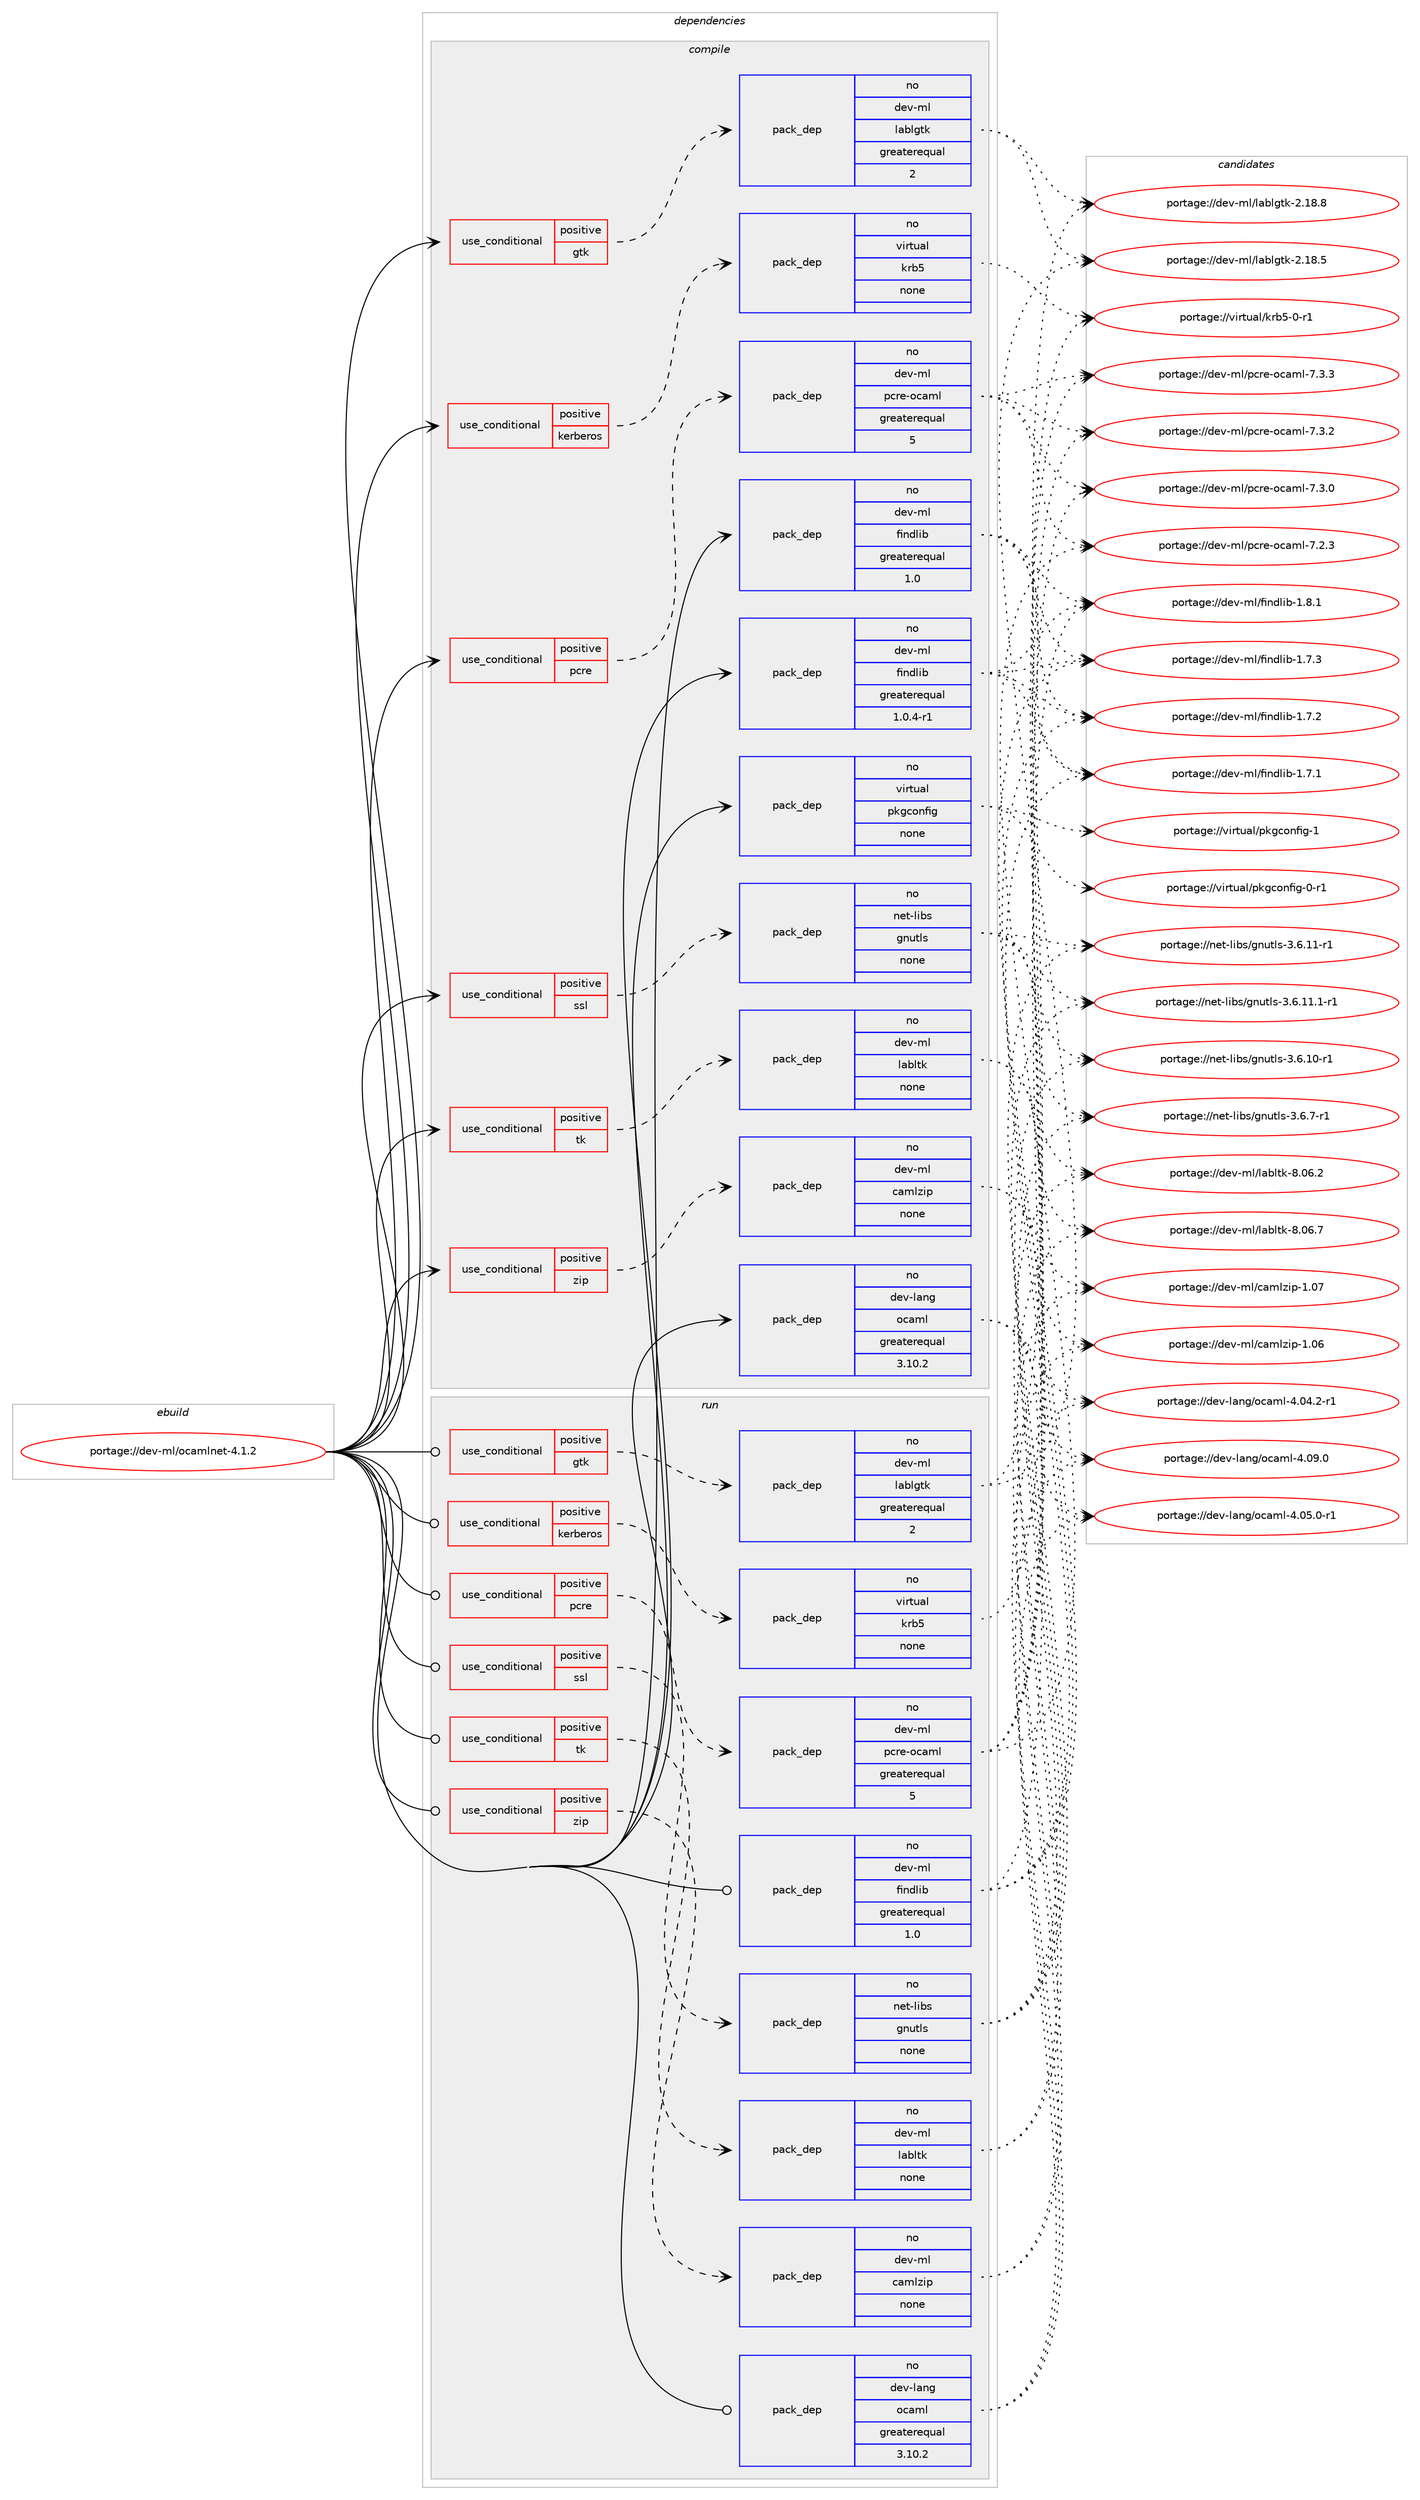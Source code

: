 digraph prolog {

# *************
# Graph options
# *************

newrank=true;
concentrate=true;
compound=true;
graph [rankdir=LR,fontname=Helvetica,fontsize=10,ranksep=1.5];#, ranksep=2.5, nodesep=0.2];
edge  [arrowhead=vee];
node  [fontname=Helvetica,fontsize=10];

# **********
# The ebuild
# **********

subgraph cluster_leftcol {
color=gray;
rank=same;
label=<<i>ebuild</i>>;
id [label="portage://dev-ml/ocamlnet-4.1.2", color=red, width=4, href="../dev-ml/ocamlnet-4.1.2.svg"];
}

# ****************
# The dependencies
# ****************

subgraph cluster_midcol {
color=gray;
label=<<i>dependencies</i>>;
subgraph cluster_compile {
fillcolor="#eeeeee";
style=filled;
label=<<i>compile</i>>;
subgraph cond122830 {
dependency502312 [label=<<TABLE BORDER="0" CELLBORDER="1" CELLSPACING="0" CELLPADDING="4"><TR><TD ROWSPAN="3" CELLPADDING="10">use_conditional</TD></TR><TR><TD>positive</TD></TR><TR><TD>gtk</TD></TR></TABLE>>, shape=none, color=red];
subgraph pack374372 {
dependency502313 [label=<<TABLE BORDER="0" CELLBORDER="1" CELLSPACING="0" CELLPADDING="4" WIDTH="220"><TR><TD ROWSPAN="6" CELLPADDING="30">pack_dep</TD></TR><TR><TD WIDTH="110">no</TD></TR><TR><TD>dev-ml</TD></TR><TR><TD>lablgtk</TD></TR><TR><TD>greaterequal</TD></TR><TR><TD>2</TD></TR></TABLE>>, shape=none, color=blue];
}
dependency502312:e -> dependency502313:w [weight=20,style="dashed",arrowhead="vee"];
}
id:e -> dependency502312:w [weight=20,style="solid",arrowhead="vee"];
subgraph cond122831 {
dependency502314 [label=<<TABLE BORDER="0" CELLBORDER="1" CELLSPACING="0" CELLPADDING="4"><TR><TD ROWSPAN="3" CELLPADDING="10">use_conditional</TD></TR><TR><TD>positive</TD></TR><TR><TD>kerberos</TD></TR></TABLE>>, shape=none, color=red];
subgraph pack374373 {
dependency502315 [label=<<TABLE BORDER="0" CELLBORDER="1" CELLSPACING="0" CELLPADDING="4" WIDTH="220"><TR><TD ROWSPAN="6" CELLPADDING="30">pack_dep</TD></TR><TR><TD WIDTH="110">no</TD></TR><TR><TD>virtual</TD></TR><TR><TD>krb5</TD></TR><TR><TD>none</TD></TR><TR><TD></TD></TR></TABLE>>, shape=none, color=blue];
}
dependency502314:e -> dependency502315:w [weight=20,style="dashed",arrowhead="vee"];
}
id:e -> dependency502314:w [weight=20,style="solid",arrowhead="vee"];
subgraph cond122832 {
dependency502316 [label=<<TABLE BORDER="0" CELLBORDER="1" CELLSPACING="0" CELLPADDING="4"><TR><TD ROWSPAN="3" CELLPADDING="10">use_conditional</TD></TR><TR><TD>positive</TD></TR><TR><TD>pcre</TD></TR></TABLE>>, shape=none, color=red];
subgraph pack374374 {
dependency502317 [label=<<TABLE BORDER="0" CELLBORDER="1" CELLSPACING="0" CELLPADDING="4" WIDTH="220"><TR><TD ROWSPAN="6" CELLPADDING="30">pack_dep</TD></TR><TR><TD WIDTH="110">no</TD></TR><TR><TD>dev-ml</TD></TR><TR><TD>pcre-ocaml</TD></TR><TR><TD>greaterequal</TD></TR><TR><TD>5</TD></TR></TABLE>>, shape=none, color=blue];
}
dependency502316:e -> dependency502317:w [weight=20,style="dashed",arrowhead="vee"];
}
id:e -> dependency502316:w [weight=20,style="solid",arrowhead="vee"];
subgraph cond122833 {
dependency502318 [label=<<TABLE BORDER="0" CELLBORDER="1" CELLSPACING="0" CELLPADDING="4"><TR><TD ROWSPAN="3" CELLPADDING="10">use_conditional</TD></TR><TR><TD>positive</TD></TR><TR><TD>ssl</TD></TR></TABLE>>, shape=none, color=red];
subgraph pack374375 {
dependency502319 [label=<<TABLE BORDER="0" CELLBORDER="1" CELLSPACING="0" CELLPADDING="4" WIDTH="220"><TR><TD ROWSPAN="6" CELLPADDING="30">pack_dep</TD></TR><TR><TD WIDTH="110">no</TD></TR><TR><TD>net-libs</TD></TR><TR><TD>gnutls</TD></TR><TR><TD>none</TD></TR><TR><TD></TD></TR></TABLE>>, shape=none, color=blue];
}
dependency502318:e -> dependency502319:w [weight=20,style="dashed",arrowhead="vee"];
}
id:e -> dependency502318:w [weight=20,style="solid",arrowhead="vee"];
subgraph cond122834 {
dependency502320 [label=<<TABLE BORDER="0" CELLBORDER="1" CELLSPACING="0" CELLPADDING="4"><TR><TD ROWSPAN="3" CELLPADDING="10">use_conditional</TD></TR><TR><TD>positive</TD></TR><TR><TD>tk</TD></TR></TABLE>>, shape=none, color=red];
subgraph pack374376 {
dependency502321 [label=<<TABLE BORDER="0" CELLBORDER="1" CELLSPACING="0" CELLPADDING="4" WIDTH="220"><TR><TD ROWSPAN="6" CELLPADDING="30">pack_dep</TD></TR><TR><TD WIDTH="110">no</TD></TR><TR><TD>dev-ml</TD></TR><TR><TD>labltk</TD></TR><TR><TD>none</TD></TR><TR><TD></TD></TR></TABLE>>, shape=none, color=blue];
}
dependency502320:e -> dependency502321:w [weight=20,style="dashed",arrowhead="vee"];
}
id:e -> dependency502320:w [weight=20,style="solid",arrowhead="vee"];
subgraph cond122835 {
dependency502322 [label=<<TABLE BORDER="0" CELLBORDER="1" CELLSPACING="0" CELLPADDING="4"><TR><TD ROWSPAN="3" CELLPADDING="10">use_conditional</TD></TR><TR><TD>positive</TD></TR><TR><TD>zip</TD></TR></TABLE>>, shape=none, color=red];
subgraph pack374377 {
dependency502323 [label=<<TABLE BORDER="0" CELLBORDER="1" CELLSPACING="0" CELLPADDING="4" WIDTH="220"><TR><TD ROWSPAN="6" CELLPADDING="30">pack_dep</TD></TR><TR><TD WIDTH="110">no</TD></TR><TR><TD>dev-ml</TD></TR><TR><TD>camlzip</TD></TR><TR><TD>none</TD></TR><TR><TD></TD></TR></TABLE>>, shape=none, color=blue];
}
dependency502322:e -> dependency502323:w [weight=20,style="dashed",arrowhead="vee"];
}
id:e -> dependency502322:w [weight=20,style="solid",arrowhead="vee"];
subgraph pack374378 {
dependency502324 [label=<<TABLE BORDER="0" CELLBORDER="1" CELLSPACING="0" CELLPADDING="4" WIDTH="220"><TR><TD ROWSPAN="6" CELLPADDING="30">pack_dep</TD></TR><TR><TD WIDTH="110">no</TD></TR><TR><TD>dev-lang</TD></TR><TR><TD>ocaml</TD></TR><TR><TD>greaterequal</TD></TR><TR><TD>3.10.2</TD></TR></TABLE>>, shape=none, color=blue];
}
id:e -> dependency502324:w [weight=20,style="solid",arrowhead="vee"];
subgraph pack374379 {
dependency502325 [label=<<TABLE BORDER="0" CELLBORDER="1" CELLSPACING="0" CELLPADDING="4" WIDTH="220"><TR><TD ROWSPAN="6" CELLPADDING="30">pack_dep</TD></TR><TR><TD WIDTH="110">no</TD></TR><TR><TD>dev-ml</TD></TR><TR><TD>findlib</TD></TR><TR><TD>greaterequal</TD></TR><TR><TD>1.0</TD></TR></TABLE>>, shape=none, color=blue];
}
id:e -> dependency502325:w [weight=20,style="solid",arrowhead="vee"];
subgraph pack374380 {
dependency502326 [label=<<TABLE BORDER="0" CELLBORDER="1" CELLSPACING="0" CELLPADDING="4" WIDTH="220"><TR><TD ROWSPAN="6" CELLPADDING="30">pack_dep</TD></TR><TR><TD WIDTH="110">no</TD></TR><TR><TD>dev-ml</TD></TR><TR><TD>findlib</TD></TR><TR><TD>greaterequal</TD></TR><TR><TD>1.0.4-r1</TD></TR></TABLE>>, shape=none, color=blue];
}
id:e -> dependency502326:w [weight=20,style="solid",arrowhead="vee"];
subgraph pack374381 {
dependency502327 [label=<<TABLE BORDER="0" CELLBORDER="1" CELLSPACING="0" CELLPADDING="4" WIDTH="220"><TR><TD ROWSPAN="6" CELLPADDING="30">pack_dep</TD></TR><TR><TD WIDTH="110">no</TD></TR><TR><TD>virtual</TD></TR><TR><TD>pkgconfig</TD></TR><TR><TD>none</TD></TR><TR><TD></TD></TR></TABLE>>, shape=none, color=blue];
}
id:e -> dependency502327:w [weight=20,style="solid",arrowhead="vee"];
}
subgraph cluster_compileandrun {
fillcolor="#eeeeee";
style=filled;
label=<<i>compile and run</i>>;
}
subgraph cluster_run {
fillcolor="#eeeeee";
style=filled;
label=<<i>run</i>>;
subgraph cond122836 {
dependency502328 [label=<<TABLE BORDER="0" CELLBORDER="1" CELLSPACING="0" CELLPADDING="4"><TR><TD ROWSPAN="3" CELLPADDING="10">use_conditional</TD></TR><TR><TD>positive</TD></TR><TR><TD>gtk</TD></TR></TABLE>>, shape=none, color=red];
subgraph pack374382 {
dependency502329 [label=<<TABLE BORDER="0" CELLBORDER="1" CELLSPACING="0" CELLPADDING="4" WIDTH="220"><TR><TD ROWSPAN="6" CELLPADDING="30">pack_dep</TD></TR><TR><TD WIDTH="110">no</TD></TR><TR><TD>dev-ml</TD></TR><TR><TD>lablgtk</TD></TR><TR><TD>greaterequal</TD></TR><TR><TD>2</TD></TR></TABLE>>, shape=none, color=blue];
}
dependency502328:e -> dependency502329:w [weight=20,style="dashed",arrowhead="vee"];
}
id:e -> dependency502328:w [weight=20,style="solid",arrowhead="odot"];
subgraph cond122837 {
dependency502330 [label=<<TABLE BORDER="0" CELLBORDER="1" CELLSPACING="0" CELLPADDING="4"><TR><TD ROWSPAN="3" CELLPADDING="10">use_conditional</TD></TR><TR><TD>positive</TD></TR><TR><TD>kerberos</TD></TR></TABLE>>, shape=none, color=red];
subgraph pack374383 {
dependency502331 [label=<<TABLE BORDER="0" CELLBORDER="1" CELLSPACING="0" CELLPADDING="4" WIDTH="220"><TR><TD ROWSPAN="6" CELLPADDING="30">pack_dep</TD></TR><TR><TD WIDTH="110">no</TD></TR><TR><TD>virtual</TD></TR><TR><TD>krb5</TD></TR><TR><TD>none</TD></TR><TR><TD></TD></TR></TABLE>>, shape=none, color=blue];
}
dependency502330:e -> dependency502331:w [weight=20,style="dashed",arrowhead="vee"];
}
id:e -> dependency502330:w [weight=20,style="solid",arrowhead="odot"];
subgraph cond122838 {
dependency502332 [label=<<TABLE BORDER="0" CELLBORDER="1" CELLSPACING="0" CELLPADDING="4"><TR><TD ROWSPAN="3" CELLPADDING="10">use_conditional</TD></TR><TR><TD>positive</TD></TR><TR><TD>pcre</TD></TR></TABLE>>, shape=none, color=red];
subgraph pack374384 {
dependency502333 [label=<<TABLE BORDER="0" CELLBORDER="1" CELLSPACING="0" CELLPADDING="4" WIDTH="220"><TR><TD ROWSPAN="6" CELLPADDING="30">pack_dep</TD></TR><TR><TD WIDTH="110">no</TD></TR><TR><TD>dev-ml</TD></TR><TR><TD>pcre-ocaml</TD></TR><TR><TD>greaterequal</TD></TR><TR><TD>5</TD></TR></TABLE>>, shape=none, color=blue];
}
dependency502332:e -> dependency502333:w [weight=20,style="dashed",arrowhead="vee"];
}
id:e -> dependency502332:w [weight=20,style="solid",arrowhead="odot"];
subgraph cond122839 {
dependency502334 [label=<<TABLE BORDER="0" CELLBORDER="1" CELLSPACING="0" CELLPADDING="4"><TR><TD ROWSPAN="3" CELLPADDING="10">use_conditional</TD></TR><TR><TD>positive</TD></TR><TR><TD>ssl</TD></TR></TABLE>>, shape=none, color=red];
subgraph pack374385 {
dependency502335 [label=<<TABLE BORDER="0" CELLBORDER="1" CELLSPACING="0" CELLPADDING="4" WIDTH="220"><TR><TD ROWSPAN="6" CELLPADDING="30">pack_dep</TD></TR><TR><TD WIDTH="110">no</TD></TR><TR><TD>net-libs</TD></TR><TR><TD>gnutls</TD></TR><TR><TD>none</TD></TR><TR><TD></TD></TR></TABLE>>, shape=none, color=blue];
}
dependency502334:e -> dependency502335:w [weight=20,style="dashed",arrowhead="vee"];
}
id:e -> dependency502334:w [weight=20,style="solid",arrowhead="odot"];
subgraph cond122840 {
dependency502336 [label=<<TABLE BORDER="0" CELLBORDER="1" CELLSPACING="0" CELLPADDING="4"><TR><TD ROWSPAN="3" CELLPADDING="10">use_conditional</TD></TR><TR><TD>positive</TD></TR><TR><TD>tk</TD></TR></TABLE>>, shape=none, color=red];
subgraph pack374386 {
dependency502337 [label=<<TABLE BORDER="0" CELLBORDER="1" CELLSPACING="0" CELLPADDING="4" WIDTH="220"><TR><TD ROWSPAN="6" CELLPADDING="30">pack_dep</TD></TR><TR><TD WIDTH="110">no</TD></TR><TR><TD>dev-ml</TD></TR><TR><TD>labltk</TD></TR><TR><TD>none</TD></TR><TR><TD></TD></TR></TABLE>>, shape=none, color=blue];
}
dependency502336:e -> dependency502337:w [weight=20,style="dashed",arrowhead="vee"];
}
id:e -> dependency502336:w [weight=20,style="solid",arrowhead="odot"];
subgraph cond122841 {
dependency502338 [label=<<TABLE BORDER="0" CELLBORDER="1" CELLSPACING="0" CELLPADDING="4"><TR><TD ROWSPAN="3" CELLPADDING="10">use_conditional</TD></TR><TR><TD>positive</TD></TR><TR><TD>zip</TD></TR></TABLE>>, shape=none, color=red];
subgraph pack374387 {
dependency502339 [label=<<TABLE BORDER="0" CELLBORDER="1" CELLSPACING="0" CELLPADDING="4" WIDTH="220"><TR><TD ROWSPAN="6" CELLPADDING="30">pack_dep</TD></TR><TR><TD WIDTH="110">no</TD></TR><TR><TD>dev-ml</TD></TR><TR><TD>camlzip</TD></TR><TR><TD>none</TD></TR><TR><TD></TD></TR></TABLE>>, shape=none, color=blue];
}
dependency502338:e -> dependency502339:w [weight=20,style="dashed",arrowhead="vee"];
}
id:e -> dependency502338:w [weight=20,style="solid",arrowhead="odot"];
subgraph pack374388 {
dependency502340 [label=<<TABLE BORDER="0" CELLBORDER="1" CELLSPACING="0" CELLPADDING="4" WIDTH="220"><TR><TD ROWSPAN="6" CELLPADDING="30">pack_dep</TD></TR><TR><TD WIDTH="110">no</TD></TR><TR><TD>dev-lang</TD></TR><TR><TD>ocaml</TD></TR><TR><TD>greaterequal</TD></TR><TR><TD>3.10.2</TD></TR></TABLE>>, shape=none, color=blue];
}
id:e -> dependency502340:w [weight=20,style="solid",arrowhead="odot"];
subgraph pack374389 {
dependency502341 [label=<<TABLE BORDER="0" CELLBORDER="1" CELLSPACING="0" CELLPADDING="4" WIDTH="220"><TR><TD ROWSPAN="6" CELLPADDING="30">pack_dep</TD></TR><TR><TD WIDTH="110">no</TD></TR><TR><TD>dev-ml</TD></TR><TR><TD>findlib</TD></TR><TR><TD>greaterequal</TD></TR><TR><TD>1.0</TD></TR></TABLE>>, shape=none, color=blue];
}
id:e -> dependency502341:w [weight=20,style="solid",arrowhead="odot"];
}
}

# **************
# The candidates
# **************

subgraph cluster_choices {
rank=same;
color=gray;
label=<<i>candidates</i>>;

subgraph choice374372 {
color=black;
nodesep=1;
choice1001011184510910847108979810810311610745504649564656 [label="portage://dev-ml/lablgtk-2.18.8", color=red, width=4,href="../dev-ml/lablgtk-2.18.8.svg"];
choice1001011184510910847108979810810311610745504649564653 [label="portage://dev-ml/lablgtk-2.18.5", color=red, width=4,href="../dev-ml/lablgtk-2.18.5.svg"];
dependency502313:e -> choice1001011184510910847108979810810311610745504649564656:w [style=dotted,weight="100"];
dependency502313:e -> choice1001011184510910847108979810810311610745504649564653:w [style=dotted,weight="100"];
}
subgraph choice374373 {
color=black;
nodesep=1;
choice1181051141161179710847107114985345484511449 [label="portage://virtual/krb5-0-r1", color=red, width=4,href="../virtual/krb5-0-r1.svg"];
dependency502315:e -> choice1181051141161179710847107114985345484511449:w [style=dotted,weight="100"];
}
subgraph choice374374 {
color=black;
nodesep=1;
choice100101118451091084711299114101451119997109108455546514651 [label="portage://dev-ml/pcre-ocaml-7.3.3", color=red, width=4,href="../dev-ml/pcre-ocaml-7.3.3.svg"];
choice100101118451091084711299114101451119997109108455546514650 [label="portage://dev-ml/pcre-ocaml-7.3.2", color=red, width=4,href="../dev-ml/pcre-ocaml-7.3.2.svg"];
choice100101118451091084711299114101451119997109108455546514648 [label="portage://dev-ml/pcre-ocaml-7.3.0", color=red, width=4,href="../dev-ml/pcre-ocaml-7.3.0.svg"];
choice100101118451091084711299114101451119997109108455546504651 [label="portage://dev-ml/pcre-ocaml-7.2.3", color=red, width=4,href="../dev-ml/pcre-ocaml-7.2.3.svg"];
dependency502317:e -> choice100101118451091084711299114101451119997109108455546514651:w [style=dotted,weight="100"];
dependency502317:e -> choice100101118451091084711299114101451119997109108455546514650:w [style=dotted,weight="100"];
dependency502317:e -> choice100101118451091084711299114101451119997109108455546514648:w [style=dotted,weight="100"];
dependency502317:e -> choice100101118451091084711299114101451119997109108455546504651:w [style=dotted,weight="100"];
}
subgraph choice374375 {
color=black;
nodesep=1;
choice1101011164510810598115471031101171161081154551465446554511449 [label="portage://net-libs/gnutls-3.6.7-r1", color=red, width=4,href="../net-libs/gnutls-3.6.7-r1.svg"];
choice1101011164510810598115471031101171161081154551465446494946494511449 [label="portage://net-libs/gnutls-3.6.11.1-r1", color=red, width=4,href="../net-libs/gnutls-3.6.11.1-r1.svg"];
choice110101116451081059811547103110117116108115455146544649494511449 [label="portage://net-libs/gnutls-3.6.11-r1", color=red, width=4,href="../net-libs/gnutls-3.6.11-r1.svg"];
choice110101116451081059811547103110117116108115455146544649484511449 [label="portage://net-libs/gnutls-3.6.10-r1", color=red, width=4,href="../net-libs/gnutls-3.6.10-r1.svg"];
dependency502319:e -> choice1101011164510810598115471031101171161081154551465446554511449:w [style=dotted,weight="100"];
dependency502319:e -> choice1101011164510810598115471031101171161081154551465446494946494511449:w [style=dotted,weight="100"];
dependency502319:e -> choice110101116451081059811547103110117116108115455146544649494511449:w [style=dotted,weight="100"];
dependency502319:e -> choice110101116451081059811547103110117116108115455146544649484511449:w [style=dotted,weight="100"];
}
subgraph choice374376 {
color=black;
nodesep=1;
choice1001011184510910847108979810811610745564648544655 [label="portage://dev-ml/labltk-8.06.7", color=red, width=4,href="../dev-ml/labltk-8.06.7.svg"];
choice1001011184510910847108979810811610745564648544650 [label="portage://dev-ml/labltk-8.06.2", color=red, width=4,href="../dev-ml/labltk-8.06.2.svg"];
dependency502321:e -> choice1001011184510910847108979810811610745564648544655:w [style=dotted,weight="100"];
dependency502321:e -> choice1001011184510910847108979810811610745564648544650:w [style=dotted,weight="100"];
}
subgraph choice374377 {
color=black;
nodesep=1;
choice100101118451091084799971091081221051124549464855 [label="portage://dev-ml/camlzip-1.07", color=red, width=4,href="../dev-ml/camlzip-1.07.svg"];
choice100101118451091084799971091081221051124549464854 [label="portage://dev-ml/camlzip-1.06", color=red, width=4,href="../dev-ml/camlzip-1.06.svg"];
dependency502323:e -> choice100101118451091084799971091081221051124549464855:w [style=dotted,weight="100"];
dependency502323:e -> choice100101118451091084799971091081221051124549464854:w [style=dotted,weight="100"];
}
subgraph choice374378 {
color=black;
nodesep=1;
choice100101118451089711010347111999710910845524648574648 [label="portage://dev-lang/ocaml-4.09.0", color=red, width=4,href="../dev-lang/ocaml-4.09.0.svg"];
choice1001011184510897110103471119997109108455246485346484511449 [label="portage://dev-lang/ocaml-4.05.0-r1", color=red, width=4,href="../dev-lang/ocaml-4.05.0-r1.svg"];
choice1001011184510897110103471119997109108455246485246504511449 [label="portage://dev-lang/ocaml-4.04.2-r1", color=red, width=4,href="../dev-lang/ocaml-4.04.2-r1.svg"];
dependency502324:e -> choice100101118451089711010347111999710910845524648574648:w [style=dotted,weight="100"];
dependency502324:e -> choice1001011184510897110103471119997109108455246485346484511449:w [style=dotted,weight="100"];
dependency502324:e -> choice1001011184510897110103471119997109108455246485246504511449:w [style=dotted,weight="100"];
}
subgraph choice374379 {
color=black;
nodesep=1;
choice100101118451091084710210511010010810598454946564649 [label="portage://dev-ml/findlib-1.8.1", color=red, width=4,href="../dev-ml/findlib-1.8.1.svg"];
choice100101118451091084710210511010010810598454946554651 [label="portage://dev-ml/findlib-1.7.3", color=red, width=4,href="../dev-ml/findlib-1.7.3.svg"];
choice100101118451091084710210511010010810598454946554650 [label="portage://dev-ml/findlib-1.7.2", color=red, width=4,href="../dev-ml/findlib-1.7.2.svg"];
choice100101118451091084710210511010010810598454946554649 [label="portage://dev-ml/findlib-1.7.1", color=red, width=4,href="../dev-ml/findlib-1.7.1.svg"];
dependency502325:e -> choice100101118451091084710210511010010810598454946564649:w [style=dotted,weight="100"];
dependency502325:e -> choice100101118451091084710210511010010810598454946554651:w [style=dotted,weight="100"];
dependency502325:e -> choice100101118451091084710210511010010810598454946554650:w [style=dotted,weight="100"];
dependency502325:e -> choice100101118451091084710210511010010810598454946554649:w [style=dotted,weight="100"];
}
subgraph choice374380 {
color=black;
nodesep=1;
choice100101118451091084710210511010010810598454946564649 [label="portage://dev-ml/findlib-1.8.1", color=red, width=4,href="../dev-ml/findlib-1.8.1.svg"];
choice100101118451091084710210511010010810598454946554651 [label="portage://dev-ml/findlib-1.7.3", color=red, width=4,href="../dev-ml/findlib-1.7.3.svg"];
choice100101118451091084710210511010010810598454946554650 [label="portage://dev-ml/findlib-1.7.2", color=red, width=4,href="../dev-ml/findlib-1.7.2.svg"];
choice100101118451091084710210511010010810598454946554649 [label="portage://dev-ml/findlib-1.7.1", color=red, width=4,href="../dev-ml/findlib-1.7.1.svg"];
dependency502326:e -> choice100101118451091084710210511010010810598454946564649:w [style=dotted,weight="100"];
dependency502326:e -> choice100101118451091084710210511010010810598454946554651:w [style=dotted,weight="100"];
dependency502326:e -> choice100101118451091084710210511010010810598454946554650:w [style=dotted,weight="100"];
dependency502326:e -> choice100101118451091084710210511010010810598454946554649:w [style=dotted,weight="100"];
}
subgraph choice374381 {
color=black;
nodesep=1;
choice1181051141161179710847112107103991111101021051034549 [label="portage://virtual/pkgconfig-1", color=red, width=4,href="../virtual/pkgconfig-1.svg"];
choice11810511411611797108471121071039911111010210510345484511449 [label="portage://virtual/pkgconfig-0-r1", color=red, width=4,href="../virtual/pkgconfig-0-r1.svg"];
dependency502327:e -> choice1181051141161179710847112107103991111101021051034549:w [style=dotted,weight="100"];
dependency502327:e -> choice11810511411611797108471121071039911111010210510345484511449:w [style=dotted,weight="100"];
}
subgraph choice374382 {
color=black;
nodesep=1;
choice1001011184510910847108979810810311610745504649564656 [label="portage://dev-ml/lablgtk-2.18.8", color=red, width=4,href="../dev-ml/lablgtk-2.18.8.svg"];
choice1001011184510910847108979810810311610745504649564653 [label="portage://dev-ml/lablgtk-2.18.5", color=red, width=4,href="../dev-ml/lablgtk-2.18.5.svg"];
dependency502329:e -> choice1001011184510910847108979810810311610745504649564656:w [style=dotted,weight="100"];
dependency502329:e -> choice1001011184510910847108979810810311610745504649564653:w [style=dotted,weight="100"];
}
subgraph choice374383 {
color=black;
nodesep=1;
choice1181051141161179710847107114985345484511449 [label="portage://virtual/krb5-0-r1", color=red, width=4,href="../virtual/krb5-0-r1.svg"];
dependency502331:e -> choice1181051141161179710847107114985345484511449:w [style=dotted,weight="100"];
}
subgraph choice374384 {
color=black;
nodesep=1;
choice100101118451091084711299114101451119997109108455546514651 [label="portage://dev-ml/pcre-ocaml-7.3.3", color=red, width=4,href="../dev-ml/pcre-ocaml-7.3.3.svg"];
choice100101118451091084711299114101451119997109108455546514650 [label="portage://dev-ml/pcre-ocaml-7.3.2", color=red, width=4,href="../dev-ml/pcre-ocaml-7.3.2.svg"];
choice100101118451091084711299114101451119997109108455546514648 [label="portage://dev-ml/pcre-ocaml-7.3.0", color=red, width=4,href="../dev-ml/pcre-ocaml-7.3.0.svg"];
choice100101118451091084711299114101451119997109108455546504651 [label="portage://dev-ml/pcre-ocaml-7.2.3", color=red, width=4,href="../dev-ml/pcre-ocaml-7.2.3.svg"];
dependency502333:e -> choice100101118451091084711299114101451119997109108455546514651:w [style=dotted,weight="100"];
dependency502333:e -> choice100101118451091084711299114101451119997109108455546514650:w [style=dotted,weight="100"];
dependency502333:e -> choice100101118451091084711299114101451119997109108455546514648:w [style=dotted,weight="100"];
dependency502333:e -> choice100101118451091084711299114101451119997109108455546504651:w [style=dotted,weight="100"];
}
subgraph choice374385 {
color=black;
nodesep=1;
choice1101011164510810598115471031101171161081154551465446554511449 [label="portage://net-libs/gnutls-3.6.7-r1", color=red, width=4,href="../net-libs/gnutls-3.6.7-r1.svg"];
choice1101011164510810598115471031101171161081154551465446494946494511449 [label="portage://net-libs/gnutls-3.6.11.1-r1", color=red, width=4,href="../net-libs/gnutls-3.6.11.1-r1.svg"];
choice110101116451081059811547103110117116108115455146544649494511449 [label="portage://net-libs/gnutls-3.6.11-r1", color=red, width=4,href="../net-libs/gnutls-3.6.11-r1.svg"];
choice110101116451081059811547103110117116108115455146544649484511449 [label="portage://net-libs/gnutls-3.6.10-r1", color=red, width=4,href="../net-libs/gnutls-3.6.10-r1.svg"];
dependency502335:e -> choice1101011164510810598115471031101171161081154551465446554511449:w [style=dotted,weight="100"];
dependency502335:e -> choice1101011164510810598115471031101171161081154551465446494946494511449:w [style=dotted,weight="100"];
dependency502335:e -> choice110101116451081059811547103110117116108115455146544649494511449:w [style=dotted,weight="100"];
dependency502335:e -> choice110101116451081059811547103110117116108115455146544649484511449:w [style=dotted,weight="100"];
}
subgraph choice374386 {
color=black;
nodesep=1;
choice1001011184510910847108979810811610745564648544655 [label="portage://dev-ml/labltk-8.06.7", color=red, width=4,href="../dev-ml/labltk-8.06.7.svg"];
choice1001011184510910847108979810811610745564648544650 [label="portage://dev-ml/labltk-8.06.2", color=red, width=4,href="../dev-ml/labltk-8.06.2.svg"];
dependency502337:e -> choice1001011184510910847108979810811610745564648544655:w [style=dotted,weight="100"];
dependency502337:e -> choice1001011184510910847108979810811610745564648544650:w [style=dotted,weight="100"];
}
subgraph choice374387 {
color=black;
nodesep=1;
choice100101118451091084799971091081221051124549464855 [label="portage://dev-ml/camlzip-1.07", color=red, width=4,href="../dev-ml/camlzip-1.07.svg"];
choice100101118451091084799971091081221051124549464854 [label="portage://dev-ml/camlzip-1.06", color=red, width=4,href="../dev-ml/camlzip-1.06.svg"];
dependency502339:e -> choice100101118451091084799971091081221051124549464855:w [style=dotted,weight="100"];
dependency502339:e -> choice100101118451091084799971091081221051124549464854:w [style=dotted,weight="100"];
}
subgraph choice374388 {
color=black;
nodesep=1;
choice100101118451089711010347111999710910845524648574648 [label="portage://dev-lang/ocaml-4.09.0", color=red, width=4,href="../dev-lang/ocaml-4.09.0.svg"];
choice1001011184510897110103471119997109108455246485346484511449 [label="portage://dev-lang/ocaml-4.05.0-r1", color=red, width=4,href="../dev-lang/ocaml-4.05.0-r1.svg"];
choice1001011184510897110103471119997109108455246485246504511449 [label="portage://dev-lang/ocaml-4.04.2-r1", color=red, width=4,href="../dev-lang/ocaml-4.04.2-r1.svg"];
dependency502340:e -> choice100101118451089711010347111999710910845524648574648:w [style=dotted,weight="100"];
dependency502340:e -> choice1001011184510897110103471119997109108455246485346484511449:w [style=dotted,weight="100"];
dependency502340:e -> choice1001011184510897110103471119997109108455246485246504511449:w [style=dotted,weight="100"];
}
subgraph choice374389 {
color=black;
nodesep=1;
choice100101118451091084710210511010010810598454946564649 [label="portage://dev-ml/findlib-1.8.1", color=red, width=4,href="../dev-ml/findlib-1.8.1.svg"];
choice100101118451091084710210511010010810598454946554651 [label="portage://dev-ml/findlib-1.7.3", color=red, width=4,href="../dev-ml/findlib-1.7.3.svg"];
choice100101118451091084710210511010010810598454946554650 [label="portage://dev-ml/findlib-1.7.2", color=red, width=4,href="../dev-ml/findlib-1.7.2.svg"];
choice100101118451091084710210511010010810598454946554649 [label="portage://dev-ml/findlib-1.7.1", color=red, width=4,href="../dev-ml/findlib-1.7.1.svg"];
dependency502341:e -> choice100101118451091084710210511010010810598454946564649:w [style=dotted,weight="100"];
dependency502341:e -> choice100101118451091084710210511010010810598454946554651:w [style=dotted,weight="100"];
dependency502341:e -> choice100101118451091084710210511010010810598454946554650:w [style=dotted,weight="100"];
dependency502341:e -> choice100101118451091084710210511010010810598454946554649:w [style=dotted,weight="100"];
}
}

}
